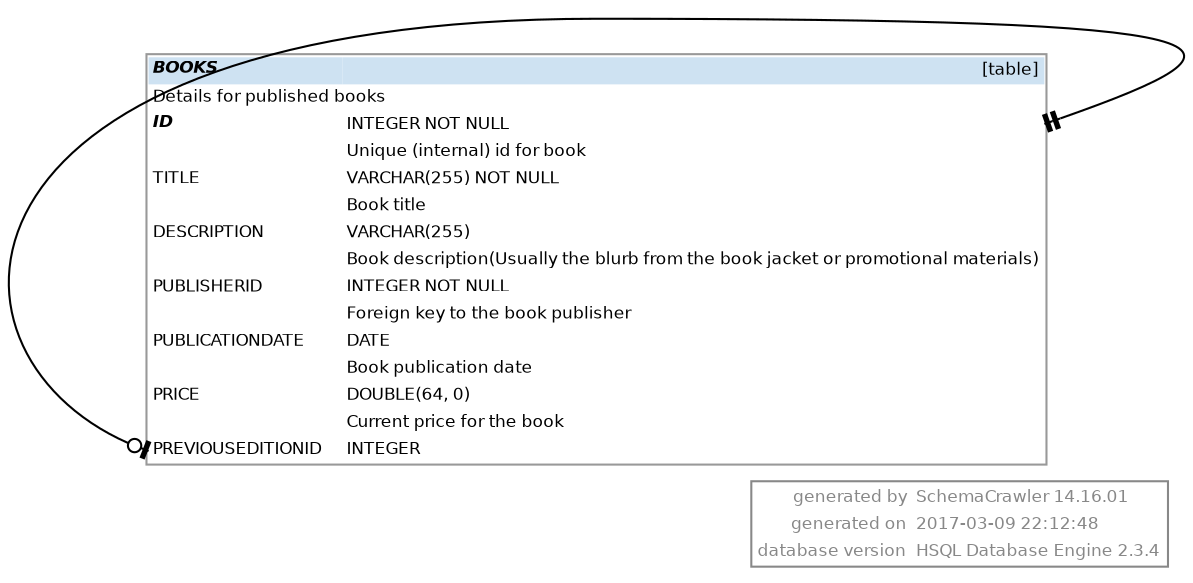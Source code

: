digraph "SchemaCrawler_Diagram" {

  graph [
    nodesep="0.18"
    ranksep="0.46"
    rankdir="RL"
    fontname="Helvetica"
    fontsize="8"
  ];
  
  node [
    fontname="Helvetica"
    fontsize="8"
    shape="plaintext"
  ];
  
  edge [
    fontname="Helvetica"
    fontsize="8"  
    arrowsize="0.8"
  ];


  graph [fontcolor="#888888", 
    label=<
<table color="#888888" border="1" cellborder="0" cellspacing="0">
	<tr>
		<td align='right'>generated by</td>
		<td align='left'>SchemaCrawler 14.16.01</td>
	</tr>
	<tr>
		<td align='right'>generated on</td>
		<td align='left'>2017-03-09 22:12:48</td>
	</tr>
	<tr>
		<td align='right'>database version</td>
		<td align='left'>HSQL Database Engine 2.3.4</td>
	</tr>
      </table>    >
    labeljust=r
    labelloc=b
  ];

  /* PUBLIC.BOOKS.BOOKS -=-=-=-=-=-=-=-=-=-=-=-=-=- */
  "books_afd2ba21" [
    label=<
      <table border="1" cellborder="0" cellpadding="2" cellspacing="0" bgcolor="white" color="#999999">
	<tr>
		<td colspan='2' bgcolor='#CEE2F2' align='left'><b><i>BOOKS</i></b></td>
		<td bgcolor='#CEE2F2' align='right'>[table]</td>
	</tr>
	<tr>
		<td colspan='3' align='left'>Details for published books</td>
	</tr>
	<tr>
		<td port='id_bb8abc08.start' align='left'><b><i>ID</i></b></td>
		<td align='left'> </td>
		<td port='id_bb8abc08.end' align='left'>INTEGER NOT NULL</td>
	</tr>
	<tr>
		<td align='left'></td>
		<td align='left'> </td>
		<td align='left'>Unique (internal) id for book</td>
	</tr>
	<tr>
		<td port='title_764df42b.start' align='left'>TITLE</td>
		<td align='left'> </td>
		<td port='title_764df42b.end' align='left'>VARCHAR(255) NOT NULL</td>
	</tr>
	<tr>
		<td align='left'></td>
		<td align='left'> </td>
		<td align='left'>Book title</td>
	</tr>
	<tr>
		<td port='description_f1e45f8f.start' align='left'>DESCRIPTION</td>
		<td align='left'> </td>
		<td port='description_f1e45f8f.end' align='left'>VARCHAR(255)</td>
	</tr>
	<tr>
		<td align='left'></td>
		<td align='left'> </td>
		<td align='left'>Book description
(Usually the blurb from the book jacket or promotional materials)</td>
	</tr>
	<tr>
		<td port='publisherid_3413fbaa.start' align='left'>PUBLISHERID</td>
		<td align='left'> </td>
		<td port='publisherid_3413fbaa.end' align='left'>INTEGER NOT NULL</td>
	</tr>
	<tr>
		<td align='left'></td>
		<td align='left'> </td>
		<td align='left'>Foreign key to the book publisher</td>
	</tr>
	<tr>
		<td port='publicationdate_bf876ded.start' align='left'>PUBLICATIONDATE</td>
		<td align='left'> </td>
		<td port='publicationdate_bf876ded.end' align='left'>DATE</td>
	</tr>
	<tr>
		<td align='left'></td>
		<td align='left'> </td>
		<td align='left'>Book publication date</td>
	</tr>
	<tr>
		<td port='price_7619831c.start' align='left'>PRICE</td>
		<td align='left'> </td>
		<td port='price_7619831c.end' align='left'>DOUBLE(64, 0)</td>
	</tr>
	<tr>
		<td align='left'></td>
		<td align='left'> </td>
		<td align='left'>Current price for the book</td>
	</tr>
	<tr>
		<td port='previouseditionid_8c50cb95.start' align='left'>PREVIOUSEDITIONID</td>
		<td align='left'> </td>
		<td port='previouseditionid_8c50cb95.end' align='left'>INTEGER</td>
	</tr>
      </table>
    >
  ];

  "books_afd2ba21":"previouseditionid_8c50cb95.start":w -> "books_afd2ba21":"id_bb8abc08.end":e [label=<> style="solid" dir="both" arrowhead="teetee" arrowtail="teeodot"];


}

